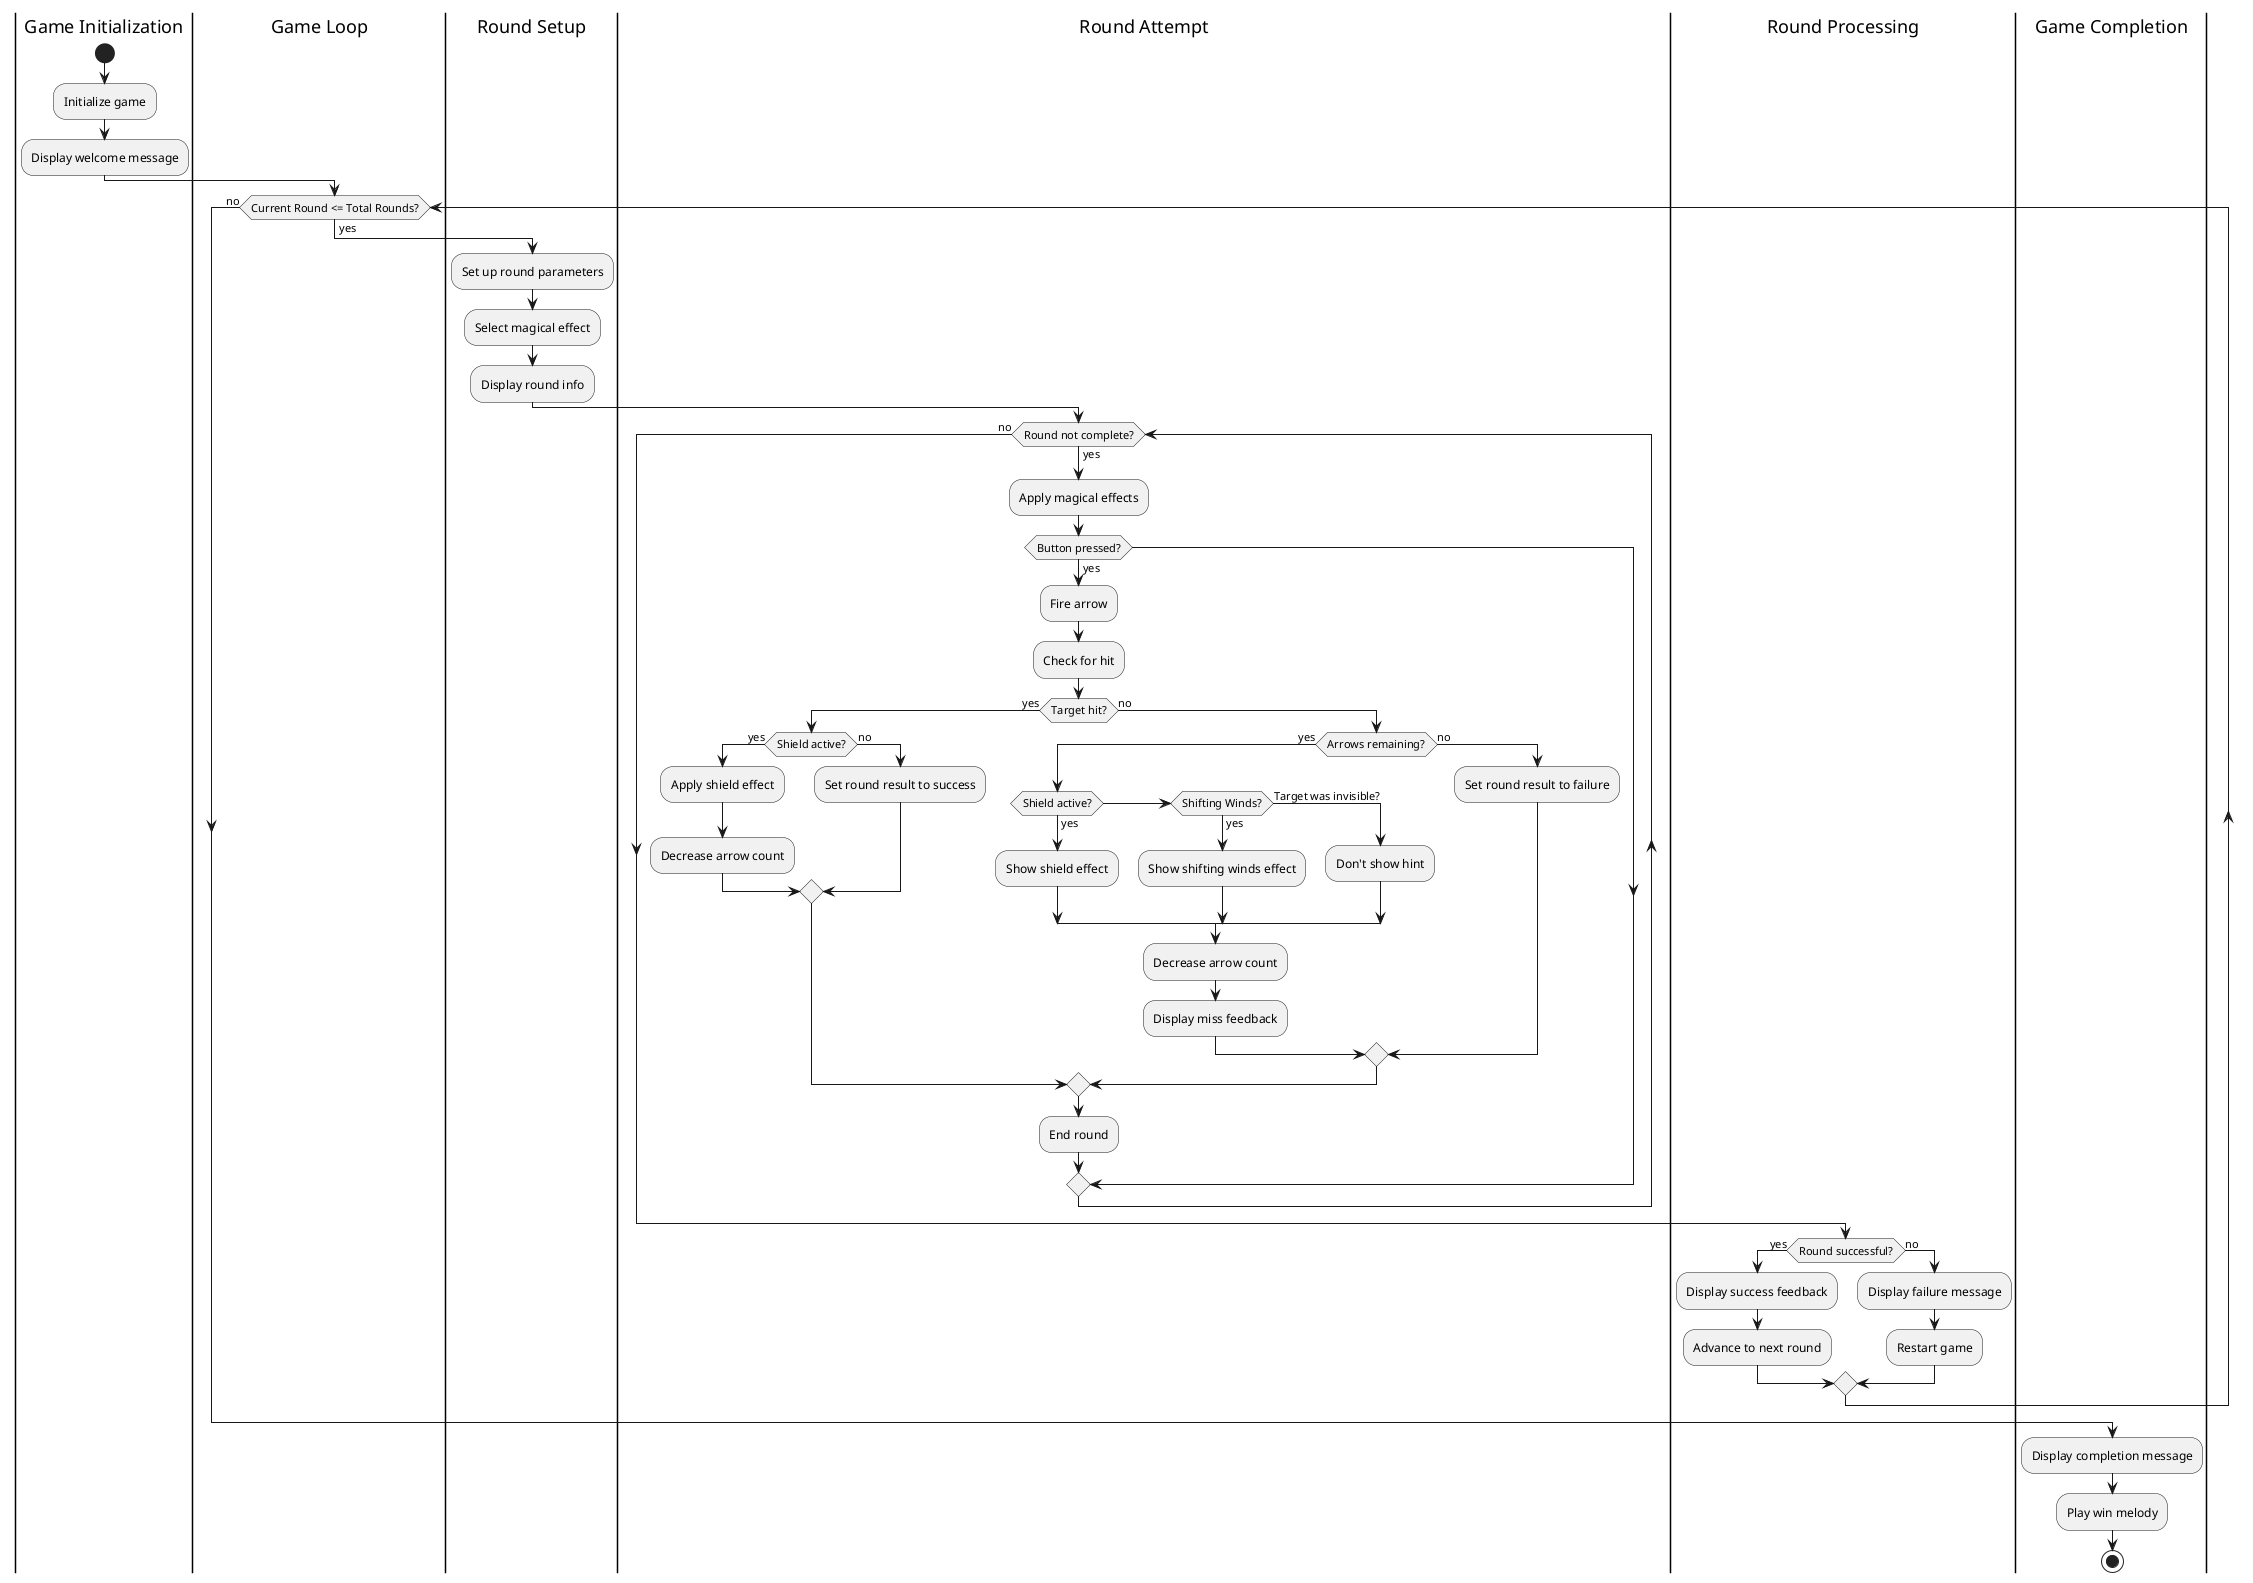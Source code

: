 @startuml ArcheryChallenge Simplified Activity Diagram

|Game Initialization|
start
:Initialize game;
:Display welcome message;

|Game Loop|
while (Current Round <= Total Rounds?) is (yes)
  |Round Setup|
  :Set up round parameters;
  :Select magical effect;
  :Display round info;
  
  |Round Attempt|
  while (Round not complete?) is (yes)
    :Apply magical effects;
    
    if (Button pressed?) then (yes)
      :Fire arrow;
      :Check for hit;
      
      if (Target hit?) then (yes)
        if (Shield active?) then (yes)
          :Apply shield effect;
          :Decrease arrow count;
        else (no)
          :Set round result to success;
        endif
      else (no)
        if (Arrows remaining?) then (yes)
          if (Shield active?) then (yes)
            :Show shield effect;
          elseif (Shifting Winds?) then (yes) 
            :Show shifting winds effect;
          else (Target was invisible?) 
            :Don't show hint;
          endif
          :Decrease arrow count;
          :Display miss feedback;
        else (no)
          :Set round result to failure;
        endif
      endif
      :End round;
    endif
  endwhile (no)
  
  |Round Processing|
  if (Round successful?) then (yes)
    :Display success feedback;
    :Advance to next round;
  else (no)
    :Display failure message;
    :Restart game;
  endif
endwhile (no)

|Game Completion|
:Display completion message;
:Play win melody;
stop

@enduml 